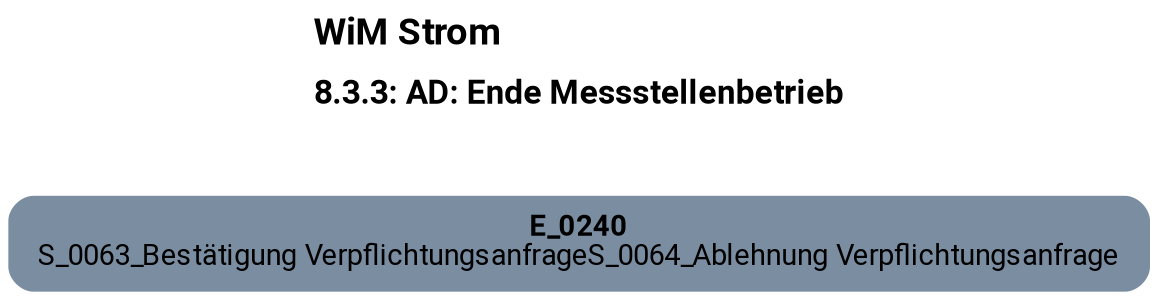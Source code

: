 digraph D {
    labelloc="t";
    label=<<B><FONT POINT-SIZE="18">WiM Strom</FONT></B><BR align="left"/><BR/><B><FONT POINT-SIZE="16">8.3.3: AD: Ende Messstellenbetrieb</FONT></B><BR align="left"/><BR/><BR/><BR/>>;
    ratio="compress";
    concentrate=true;
    pack=true;
    rankdir=TB;
    packmode="array";
    size="20,20";
    fontsize=12;
    "Empty" [margin="0.2,0.12", shape=box, style="filled,rounded", penwidth=0.0, fillcolor="#7a8da1", label=<<B>E_0240</B><BR align="center"/><FONT>S_0063_Bestätigung Verpflichtungsanfrage
S_0064_Ablehnung Verpflichtungsanfrage</FONT><BR align="center"/>>, fontname="Roboto, sans-serif"];


    bgcolor="transparent";
fontname="Roboto, sans-serif";
}